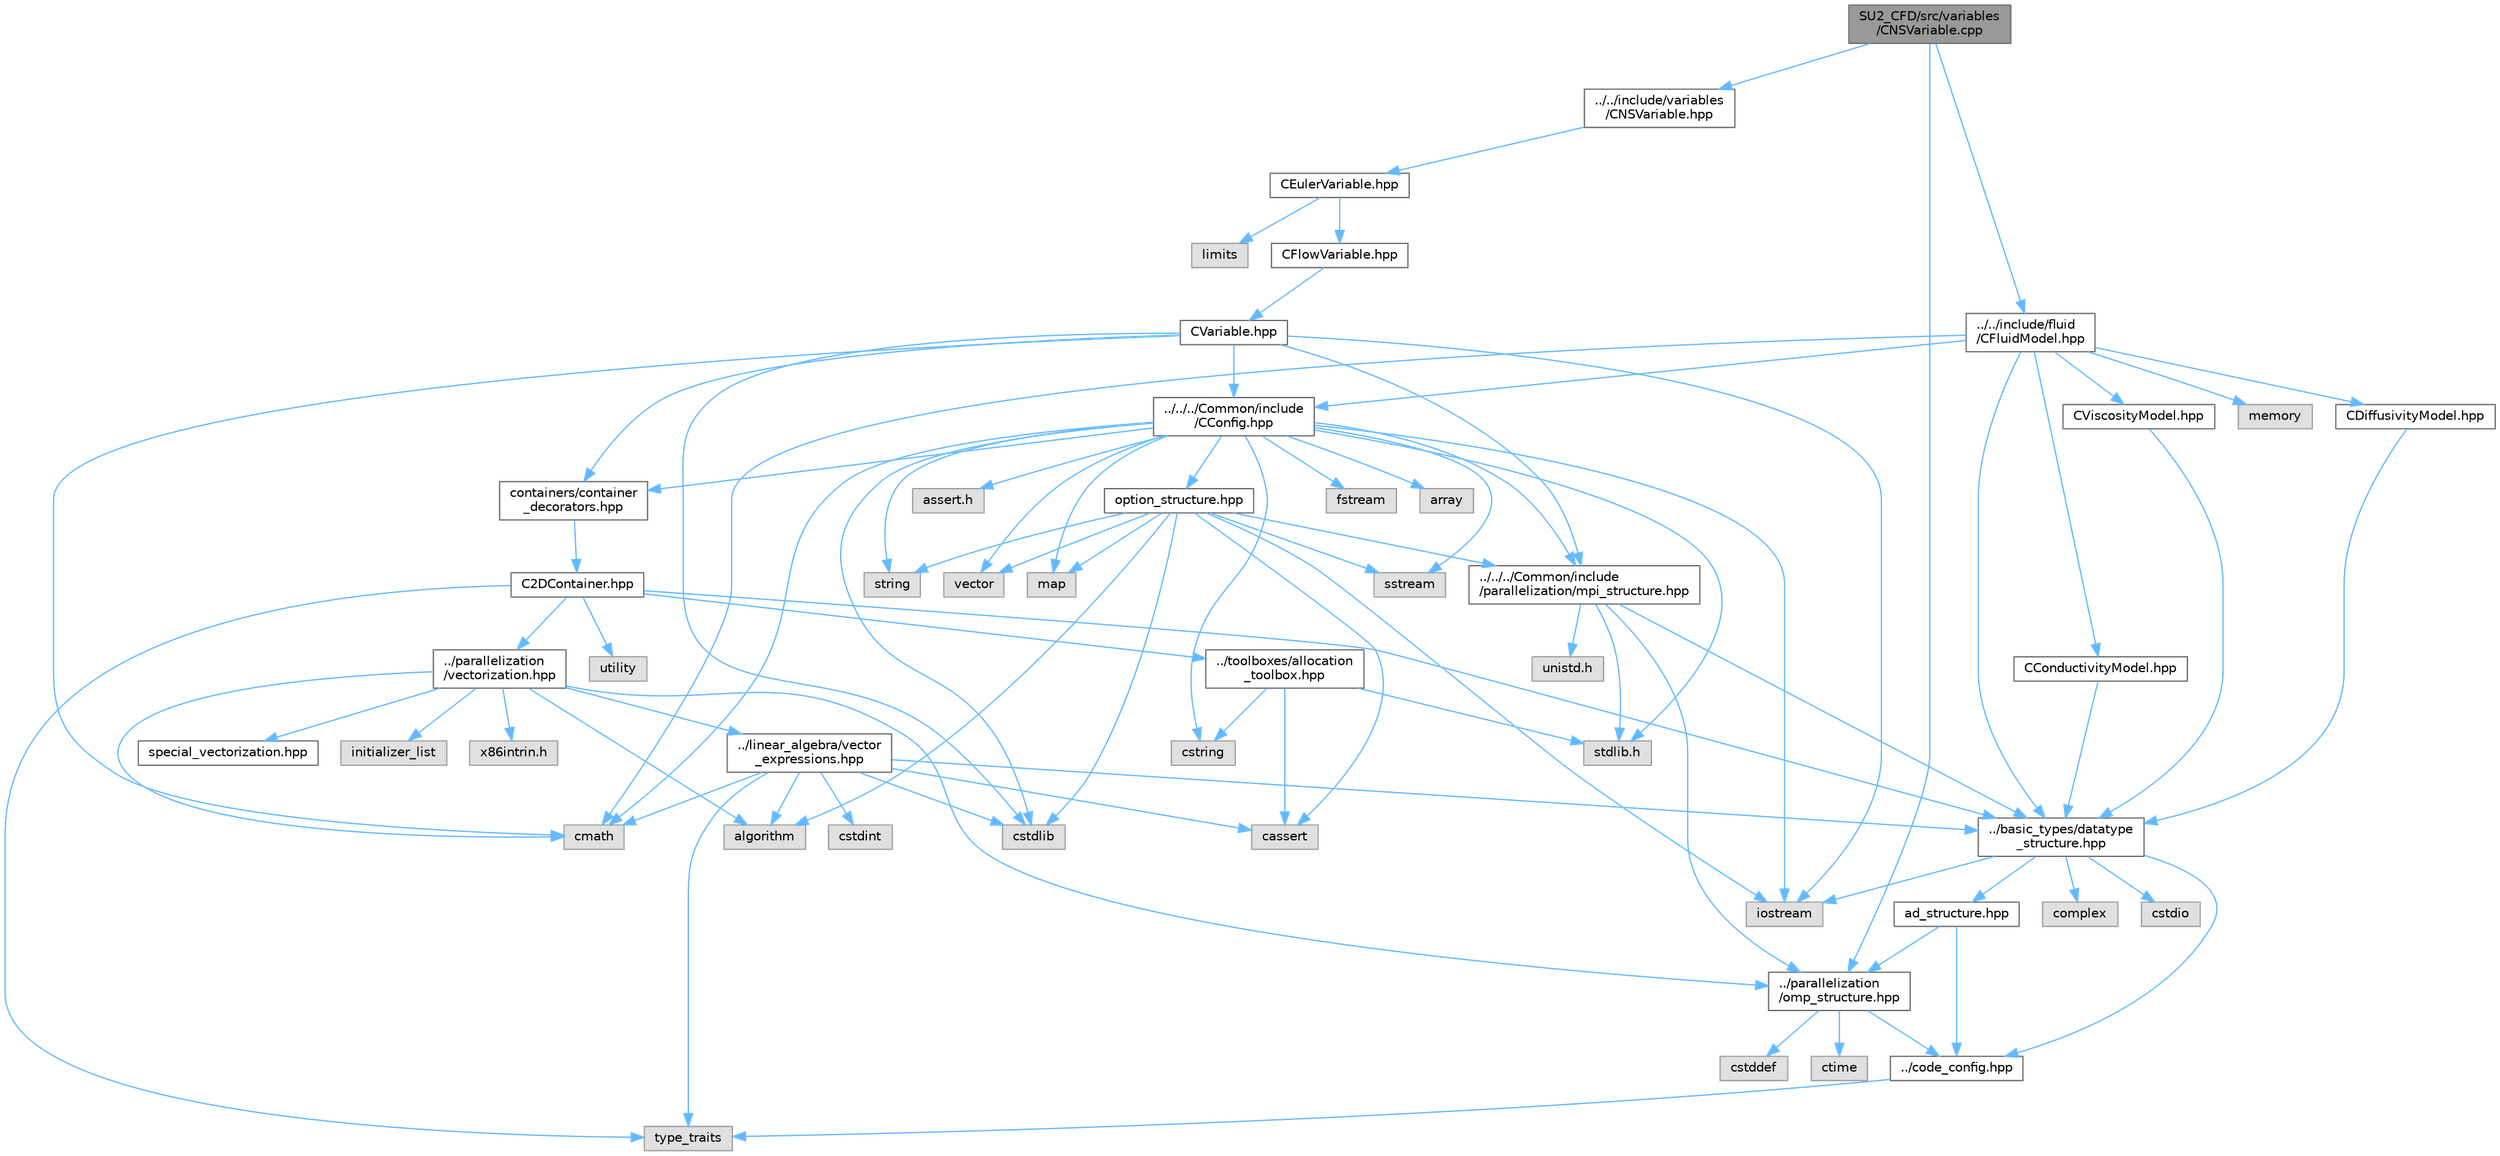 digraph "SU2_CFD/src/variables/CNSVariable.cpp"
{
 // LATEX_PDF_SIZE
  bgcolor="transparent";
  edge [fontname=Helvetica,fontsize=10,labelfontname=Helvetica,labelfontsize=10];
  node [fontname=Helvetica,fontsize=10,shape=box,height=0.2,width=0.4];
  Node1 [id="Node000001",label="SU2_CFD/src/variables\l/CNSVariable.cpp",height=0.2,width=0.4,color="gray40", fillcolor="grey60", style="filled", fontcolor="black",tooltip="Definition of the solution fields."];
  Node1 -> Node2 [id="edge1_Node000001_Node000002",color="steelblue1",style="solid",tooltip=" "];
  Node2 [id="Node000002",label="../../include/variables\l/CNSVariable.hpp",height=0.2,width=0.4,color="grey40", fillcolor="white", style="filled",URL="$CNSVariable_8hpp.html",tooltip="Class for defining the variables of the compressible Navier-Stokes solver."];
  Node2 -> Node3 [id="edge2_Node000002_Node000003",color="steelblue1",style="solid",tooltip=" "];
  Node3 [id="Node000003",label="CEulerVariable.hpp",height=0.2,width=0.4,color="grey40", fillcolor="white", style="filled",URL="$CEulerVariable_8hpp.html",tooltip="Class for defining the variables of the compressible Euler solver."];
  Node3 -> Node4 [id="edge3_Node000003_Node000004",color="steelblue1",style="solid",tooltip=" "];
  Node4 [id="Node000004",label="limits",height=0.2,width=0.4,color="grey60", fillcolor="#E0E0E0", style="filled",tooltip=" "];
  Node3 -> Node5 [id="edge4_Node000003_Node000005",color="steelblue1",style="solid",tooltip=" "];
  Node5 [id="Node000005",label="CFlowVariable.hpp",height=0.2,width=0.4,color="grey40", fillcolor="white", style="filled",URL="$CFlowVariable_8hpp.html",tooltip="Class for defining the common variables of flow solvers."];
  Node5 -> Node6 [id="edge5_Node000005_Node000006",color="steelblue1",style="solid",tooltip=" "];
  Node6 [id="Node000006",label="CVariable.hpp",height=0.2,width=0.4,color="grey40", fillcolor="white", style="filled",URL="$CVariable_8hpp.html",tooltip="Declaration and inlines of the parent class for defining problem variables, function definitions in f..."];
  Node6 -> Node7 [id="edge6_Node000006_Node000007",color="steelblue1",style="solid",tooltip=" "];
  Node7 [id="Node000007",label="../../../Common/include\l/parallelization/mpi_structure.hpp",height=0.2,width=0.4,color="grey40", fillcolor="white", style="filled",URL="$mpi__structure_8hpp.html",tooltip="Headers of the mpi interface for generalized datatypes. The subroutines and functions are in the mpi_..."];
  Node7 -> Node8 [id="edge7_Node000007_Node000008",color="steelblue1",style="solid",tooltip=" "];
  Node8 [id="Node000008",label="stdlib.h",height=0.2,width=0.4,color="grey60", fillcolor="#E0E0E0", style="filled",tooltip=" "];
  Node7 -> Node9 [id="edge8_Node000007_Node000009",color="steelblue1",style="solid",tooltip=" "];
  Node9 [id="Node000009",label="../basic_types/datatype\l_structure.hpp",height=0.2,width=0.4,color="grey40", fillcolor="white", style="filled",URL="$datatype__structure_8hpp.html",tooltip="Headers for generalized datatypes, defines an interface for AD types."];
  Node9 -> Node10 [id="edge9_Node000009_Node000010",color="steelblue1",style="solid",tooltip=" "];
  Node10 [id="Node000010",label="iostream",height=0.2,width=0.4,color="grey60", fillcolor="#E0E0E0", style="filled",tooltip=" "];
  Node9 -> Node11 [id="edge10_Node000009_Node000011",color="steelblue1",style="solid",tooltip=" "];
  Node11 [id="Node000011",label="complex",height=0.2,width=0.4,color="grey60", fillcolor="#E0E0E0", style="filled",tooltip=" "];
  Node9 -> Node12 [id="edge11_Node000009_Node000012",color="steelblue1",style="solid",tooltip=" "];
  Node12 [id="Node000012",label="cstdio",height=0.2,width=0.4,color="grey60", fillcolor="#E0E0E0", style="filled",tooltip=" "];
  Node9 -> Node13 [id="edge12_Node000009_Node000013",color="steelblue1",style="solid",tooltip=" "];
  Node13 [id="Node000013",label="../code_config.hpp",height=0.2,width=0.4,color="grey40", fillcolor="white", style="filled",URL="$code__config_8hpp.html",tooltip="Header file for collecting common macros, definitions and type configurations."];
  Node13 -> Node14 [id="edge13_Node000013_Node000014",color="steelblue1",style="solid",tooltip=" "];
  Node14 [id="Node000014",label="type_traits",height=0.2,width=0.4,color="grey60", fillcolor="#E0E0E0", style="filled",tooltip=" "];
  Node9 -> Node15 [id="edge14_Node000009_Node000015",color="steelblue1",style="solid",tooltip=" "];
  Node15 [id="Node000015",label="ad_structure.hpp",height=0.2,width=0.4,color="grey40", fillcolor="white", style="filled",URL="$ad__structure_8hpp.html",tooltip="Main routines for the algorithmic differentiation (AD) structure."];
  Node15 -> Node13 [id="edge15_Node000015_Node000013",color="steelblue1",style="solid",tooltip=" "];
  Node15 -> Node16 [id="edge16_Node000015_Node000016",color="steelblue1",style="solid",tooltip=" "];
  Node16 [id="Node000016",label="../parallelization\l/omp_structure.hpp",height=0.2,width=0.4,color="grey40", fillcolor="white", style="filled",URL="$omp__structure_8hpp.html",tooltip="OpenMP interface header, provides compatibility functions if the code is built without OpenMP support..."];
  Node16 -> Node17 [id="edge17_Node000016_Node000017",color="steelblue1",style="solid",tooltip=" "];
  Node17 [id="Node000017",label="cstddef",height=0.2,width=0.4,color="grey60", fillcolor="#E0E0E0", style="filled",tooltip=" "];
  Node16 -> Node13 [id="edge18_Node000016_Node000013",color="steelblue1",style="solid",tooltip=" "];
  Node16 -> Node18 [id="edge19_Node000016_Node000018",color="steelblue1",style="solid",tooltip=" "];
  Node18 [id="Node000018",label="ctime",height=0.2,width=0.4,color="grey60", fillcolor="#E0E0E0", style="filled",tooltip=" "];
  Node7 -> Node19 [id="edge20_Node000007_Node000019",color="steelblue1",style="solid",tooltip=" "];
  Node19 [id="Node000019",label="unistd.h",height=0.2,width=0.4,color="grey60", fillcolor="#E0E0E0", style="filled",tooltip=" "];
  Node7 -> Node16 [id="edge21_Node000007_Node000016",color="steelblue1",style="solid",tooltip=" "];
  Node6 -> Node20 [id="edge22_Node000006_Node000020",color="steelblue1",style="solid",tooltip=" "];
  Node20 [id="Node000020",label="cmath",height=0.2,width=0.4,color="grey60", fillcolor="#E0E0E0", style="filled",tooltip=" "];
  Node6 -> Node10 [id="edge23_Node000006_Node000010",color="steelblue1",style="solid",tooltip=" "];
  Node6 -> Node21 [id="edge24_Node000006_Node000021",color="steelblue1",style="solid",tooltip=" "];
  Node21 [id="Node000021",label="cstdlib",height=0.2,width=0.4,color="grey60", fillcolor="#E0E0E0", style="filled",tooltip=" "];
  Node6 -> Node22 [id="edge25_Node000006_Node000022",color="steelblue1",style="solid",tooltip=" "];
  Node22 [id="Node000022",label="../../../Common/include\l/CConfig.hpp",height=0.2,width=0.4,color="grey40", fillcolor="white", style="filled",URL="$CConfig_8hpp.html",tooltip="All the information about the definition of the physical problem. The subroutines and functions are i..."];
  Node22 -> Node7 [id="edge26_Node000022_Node000007",color="steelblue1",style="solid",tooltip=" "];
  Node22 -> Node10 [id="edge27_Node000022_Node000010",color="steelblue1",style="solid",tooltip=" "];
  Node22 -> Node21 [id="edge28_Node000022_Node000021",color="steelblue1",style="solid",tooltip=" "];
  Node22 -> Node23 [id="edge29_Node000022_Node000023",color="steelblue1",style="solid",tooltip=" "];
  Node23 [id="Node000023",label="fstream",height=0.2,width=0.4,color="grey60", fillcolor="#E0E0E0", style="filled",tooltip=" "];
  Node22 -> Node24 [id="edge30_Node000022_Node000024",color="steelblue1",style="solid",tooltip=" "];
  Node24 [id="Node000024",label="sstream",height=0.2,width=0.4,color="grey60", fillcolor="#E0E0E0", style="filled",tooltip=" "];
  Node22 -> Node25 [id="edge31_Node000022_Node000025",color="steelblue1",style="solid",tooltip=" "];
  Node25 [id="Node000025",label="string",height=0.2,width=0.4,color="grey60", fillcolor="#E0E0E0", style="filled",tooltip=" "];
  Node22 -> Node26 [id="edge32_Node000022_Node000026",color="steelblue1",style="solid",tooltip=" "];
  Node26 [id="Node000026",label="cstring",height=0.2,width=0.4,color="grey60", fillcolor="#E0E0E0", style="filled",tooltip=" "];
  Node22 -> Node27 [id="edge33_Node000022_Node000027",color="steelblue1",style="solid",tooltip=" "];
  Node27 [id="Node000027",label="vector",height=0.2,width=0.4,color="grey60", fillcolor="#E0E0E0", style="filled",tooltip=" "];
  Node22 -> Node28 [id="edge34_Node000022_Node000028",color="steelblue1",style="solid",tooltip=" "];
  Node28 [id="Node000028",label="array",height=0.2,width=0.4,color="grey60", fillcolor="#E0E0E0", style="filled",tooltip=" "];
  Node22 -> Node8 [id="edge35_Node000022_Node000008",color="steelblue1",style="solid",tooltip=" "];
  Node22 -> Node20 [id="edge36_Node000022_Node000020",color="steelblue1",style="solid",tooltip=" "];
  Node22 -> Node29 [id="edge37_Node000022_Node000029",color="steelblue1",style="solid",tooltip=" "];
  Node29 [id="Node000029",label="map",height=0.2,width=0.4,color="grey60", fillcolor="#E0E0E0", style="filled",tooltip=" "];
  Node22 -> Node30 [id="edge38_Node000022_Node000030",color="steelblue1",style="solid",tooltip=" "];
  Node30 [id="Node000030",label="assert.h",height=0.2,width=0.4,color="grey60", fillcolor="#E0E0E0", style="filled",tooltip=" "];
  Node22 -> Node31 [id="edge39_Node000022_Node000031",color="steelblue1",style="solid",tooltip=" "];
  Node31 [id="Node000031",label="option_structure.hpp",height=0.2,width=0.4,color="grey40", fillcolor="white", style="filled",URL="$option__structure_8hpp.html",tooltip="Defines classes for referencing options for easy input in CConfig."];
  Node31 -> Node7 [id="edge40_Node000031_Node000007",color="steelblue1",style="solid",tooltip=" "];
  Node31 -> Node10 [id="edge41_Node000031_Node000010",color="steelblue1",style="solid",tooltip=" "];
  Node31 -> Node24 [id="edge42_Node000031_Node000024",color="steelblue1",style="solid",tooltip=" "];
  Node31 -> Node25 [id="edge43_Node000031_Node000025",color="steelblue1",style="solid",tooltip=" "];
  Node31 -> Node27 [id="edge44_Node000031_Node000027",color="steelblue1",style="solid",tooltip=" "];
  Node31 -> Node29 [id="edge45_Node000031_Node000029",color="steelblue1",style="solid",tooltip=" "];
  Node31 -> Node21 [id="edge46_Node000031_Node000021",color="steelblue1",style="solid",tooltip=" "];
  Node31 -> Node32 [id="edge47_Node000031_Node000032",color="steelblue1",style="solid",tooltip=" "];
  Node32 [id="Node000032",label="algorithm",height=0.2,width=0.4,color="grey60", fillcolor="#E0E0E0", style="filled",tooltip=" "];
  Node31 -> Node33 [id="edge48_Node000031_Node000033",color="steelblue1",style="solid",tooltip=" "];
  Node33 [id="Node000033",label="cassert",height=0.2,width=0.4,color="grey60", fillcolor="#E0E0E0", style="filled",tooltip=" "];
  Node22 -> Node34 [id="edge49_Node000022_Node000034",color="steelblue1",style="solid",tooltip=" "];
  Node34 [id="Node000034",label="containers/container\l_decorators.hpp",height=0.2,width=0.4,color="grey40", fillcolor="white", style="filled",URL="$container__decorators_8hpp.html",tooltip="Collection of small classes that decorate C2DContainer to augment its functionality,..."];
  Node34 -> Node35 [id="edge50_Node000034_Node000035",color="steelblue1",style="solid",tooltip=" "];
  Node35 [id="Node000035",label="C2DContainer.hpp",height=0.2,width=0.4,color="grey40", fillcolor="white", style="filled",URL="$C2DContainer_8hpp.html",tooltip="A templated vector/matrix object."];
  Node35 -> Node36 [id="edge51_Node000035_Node000036",color="steelblue1",style="solid",tooltip=" "];
  Node36 [id="Node000036",label="../toolboxes/allocation\l_toolbox.hpp",height=0.2,width=0.4,color="grey40", fillcolor="white", style="filled",URL="$allocation__toolbox_8hpp.html",tooltip="Helper function and classes for memory allocation. Focus on portability across platforms."];
  Node36 -> Node8 [id="edge52_Node000036_Node000008",color="steelblue1",style="solid",tooltip=" "];
  Node36 -> Node26 [id="edge53_Node000036_Node000026",color="steelblue1",style="solid",tooltip=" "];
  Node36 -> Node33 [id="edge54_Node000036_Node000033",color="steelblue1",style="solid",tooltip=" "];
  Node35 -> Node9 [id="edge55_Node000035_Node000009",color="steelblue1",style="solid",tooltip=" "];
  Node35 -> Node37 [id="edge56_Node000035_Node000037",color="steelblue1",style="solid",tooltip=" "];
  Node37 [id="Node000037",label="../parallelization\l/vectorization.hpp",height=0.2,width=0.4,color="grey40", fillcolor="white", style="filled",URL="$vectorization_8hpp.html",tooltip="Implementation of a portable SIMD type."];
  Node37 -> Node38 [id="edge57_Node000037_Node000038",color="steelblue1",style="solid",tooltip=" "];
  Node38 [id="Node000038",label="../linear_algebra/vector\l_expressions.hpp",height=0.2,width=0.4,color="grey40", fillcolor="white", style="filled",URL="$vector__expressions_8hpp.html",tooltip="Expression templates for vector types with coefficient-wise operations."];
  Node38 -> Node9 [id="edge58_Node000038_Node000009",color="steelblue1",style="solid",tooltip=" "];
  Node38 -> Node14 [id="edge59_Node000038_Node000014",color="steelblue1",style="solid",tooltip=" "];
  Node38 -> Node32 [id="edge60_Node000038_Node000032",color="steelblue1",style="solid",tooltip=" "];
  Node38 -> Node33 [id="edge61_Node000038_Node000033",color="steelblue1",style="solid",tooltip=" "];
  Node38 -> Node21 [id="edge62_Node000038_Node000021",color="steelblue1",style="solid",tooltip=" "];
  Node38 -> Node20 [id="edge63_Node000038_Node000020",color="steelblue1",style="solid",tooltip=" "];
  Node38 -> Node39 [id="edge64_Node000038_Node000039",color="steelblue1",style="solid",tooltip=" "];
  Node39 [id="Node000039",label="cstdint",height=0.2,width=0.4,color="grey60", fillcolor="#E0E0E0", style="filled",tooltip=" "];
  Node37 -> Node16 [id="edge65_Node000037_Node000016",color="steelblue1",style="solid",tooltip=" "];
  Node37 -> Node40 [id="edge66_Node000037_Node000040",color="steelblue1",style="solid",tooltip=" "];
  Node40 [id="Node000040",label="initializer_list",height=0.2,width=0.4,color="grey60", fillcolor="#E0E0E0", style="filled",tooltip=" "];
  Node37 -> Node32 [id="edge67_Node000037_Node000032",color="steelblue1",style="solid",tooltip=" "];
  Node37 -> Node20 [id="edge68_Node000037_Node000020",color="steelblue1",style="solid",tooltip=" "];
  Node37 -> Node41 [id="edge69_Node000037_Node000041",color="steelblue1",style="solid",tooltip=" "];
  Node41 [id="Node000041",label="x86intrin.h",height=0.2,width=0.4,color="grey60", fillcolor="#E0E0E0", style="filled",tooltip=" "];
  Node37 -> Node42 [id="edge70_Node000037_Node000042",color="steelblue1",style="solid",tooltip=" "];
  Node42 [id="Node000042",label="special_vectorization.hpp",height=0.2,width=0.4,color="grey40", fillcolor="white", style="filled",URL="$special__vectorization_8hpp.html",tooltip="Code generator header to create specializations of simd::Array."];
  Node35 -> Node43 [id="edge71_Node000035_Node000043",color="steelblue1",style="solid",tooltip=" "];
  Node43 [id="Node000043",label="utility",height=0.2,width=0.4,color="grey60", fillcolor="#E0E0E0", style="filled",tooltip=" "];
  Node35 -> Node14 [id="edge72_Node000035_Node000014",color="steelblue1",style="solid",tooltip=" "];
  Node6 -> Node34 [id="edge73_Node000006_Node000034",color="steelblue1",style="solid",tooltip=" "];
  Node1 -> Node16 [id="edge74_Node000001_Node000016",color="steelblue1",style="solid",tooltip=" "];
  Node1 -> Node44 [id="edge75_Node000001_Node000044",color="steelblue1",style="solid",tooltip=" "];
  Node44 [id="Node000044",label="../../include/fluid\l/CFluidModel.hpp",height=0.2,width=0.4,color="grey40", fillcolor="white", style="filled",URL="$CFluidModel_8hpp.html",tooltip="Defines the main fluid model class for thermophysical properties."];
  Node44 -> Node20 [id="edge76_Node000044_Node000020",color="steelblue1",style="solid",tooltip=" "];
  Node44 -> Node45 [id="edge77_Node000044_Node000045",color="steelblue1",style="solid",tooltip=" "];
  Node45 [id="Node000045",label="memory",height=0.2,width=0.4,color="grey60", fillcolor="#E0E0E0", style="filled",tooltip=" "];
  Node44 -> Node22 [id="edge78_Node000044_Node000022",color="steelblue1",style="solid",tooltip=" "];
  Node44 -> Node9 [id="edge79_Node000044_Node000009",color="steelblue1",style="solid",tooltip=" "];
  Node44 -> Node46 [id="edge80_Node000044_Node000046",color="steelblue1",style="solid",tooltip=" "];
  Node46 [id="Node000046",label="CConductivityModel.hpp",height=0.2,width=0.4,color="grey40", fillcolor="white", style="filled",URL="$CConductivityModel_8hpp.html",tooltip="Defines an interface class for thermal conductivity models."];
  Node46 -> Node9 [id="edge81_Node000046_Node000009",color="steelblue1",style="solid",tooltip=" "];
  Node44 -> Node47 [id="edge82_Node000044_Node000047",color="steelblue1",style="solid",tooltip=" "];
  Node47 [id="Node000047",label="CViscosityModel.hpp",height=0.2,width=0.4,color="grey40", fillcolor="white", style="filled",URL="$CViscosityModel_8hpp.html",tooltip="Interface class for defining laminar viscosity models."];
  Node47 -> Node9 [id="edge83_Node000047_Node000009",color="steelblue1",style="solid",tooltip=" "];
  Node44 -> Node48 [id="edge84_Node000044_Node000048",color="steelblue1",style="solid",tooltip=" "];
  Node48 [id="Node000048",label="CDiffusivityModel.hpp",height=0.2,width=0.4,color="grey40", fillcolor="white", style="filled",URL="$CDiffusivityModel_8hpp.html",tooltip="Interface class for defining mass diffusivity models."];
  Node48 -> Node9 [id="edge85_Node000048_Node000009",color="steelblue1",style="solid",tooltip=" "];
}
